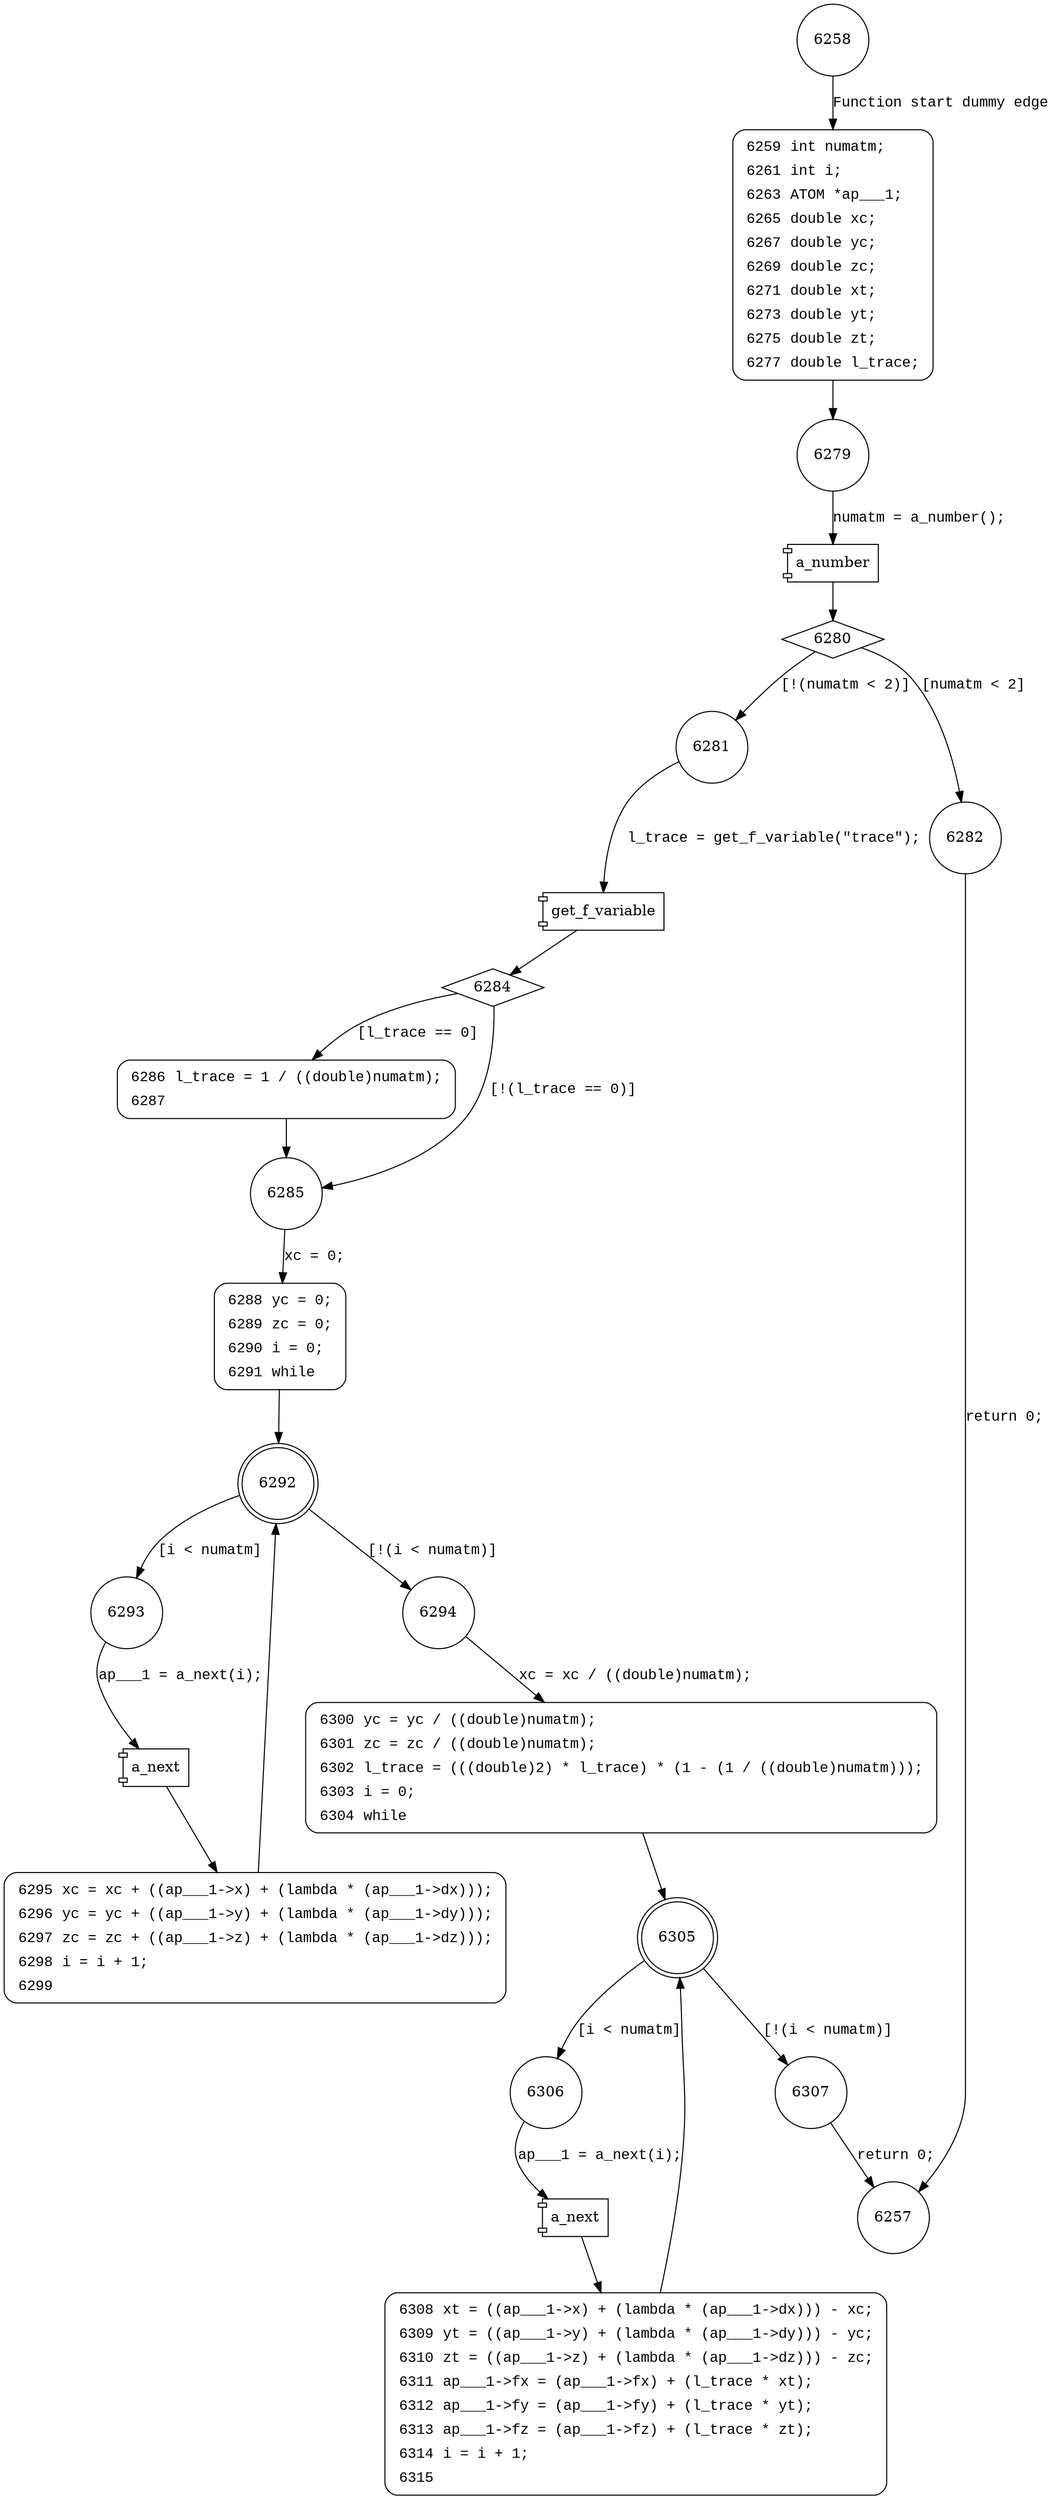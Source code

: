 digraph f_trace {
6258 [shape="circle"]
6259 [shape="circle"]
6279 [shape="circle"]
6280 [shape="diamond"]
6281 [shape="circle"]
6282 [shape="circle"]
6284 [shape="diamond"]
6285 [shape="circle"]
6286 [shape="circle"]
6288 [shape="circle"]
6292 [shape="doublecircle"]
6294 [shape="circle"]
6293 [shape="circle"]
6295 [shape="circle"]
6300 [shape="circle"]
6305 [shape="doublecircle"]
6307 [shape="circle"]
6306 [shape="circle"]
6308 [shape="circle"]
6257 [shape="circle"]
6259 [style="filled,bold" penwidth="1" fillcolor="white" fontname="Courier New" shape="Mrecord" label=<<table border="0" cellborder="0" cellpadding="3" bgcolor="white"><tr><td align="right">6259</td><td align="left">int numatm;</td></tr><tr><td align="right">6261</td><td align="left">int i;</td></tr><tr><td align="right">6263</td><td align="left">ATOM *ap___1;</td></tr><tr><td align="right">6265</td><td align="left">double xc;</td></tr><tr><td align="right">6267</td><td align="left">double yc;</td></tr><tr><td align="right">6269</td><td align="left">double zc;</td></tr><tr><td align="right">6271</td><td align="left">double xt;</td></tr><tr><td align="right">6273</td><td align="left">double yt;</td></tr><tr><td align="right">6275</td><td align="left">double zt;</td></tr><tr><td align="right">6277</td><td align="left">double l_trace;</td></tr></table>>]
6259 -> 6279[label=""]
6286 [style="filled,bold" penwidth="1" fillcolor="white" fontname="Courier New" shape="Mrecord" label=<<table border="0" cellborder="0" cellpadding="3" bgcolor="white"><tr><td align="right">6286</td><td align="left">l_trace = 1 / ((double)numatm);</td></tr><tr><td align="right">6287</td><td align="left"></td></tr></table>>]
6286 -> 6285[label=""]
6288 [style="filled,bold" penwidth="1" fillcolor="white" fontname="Courier New" shape="Mrecord" label=<<table border="0" cellborder="0" cellpadding="3" bgcolor="white"><tr><td align="right">6288</td><td align="left">yc = 0;</td></tr><tr><td align="right">6289</td><td align="left">zc = 0;</td></tr><tr><td align="right">6290</td><td align="left">i = 0;</td></tr><tr><td align="right">6291</td><td align="left">while</td></tr></table>>]
6288 -> 6292[label=""]
6295 [style="filled,bold" penwidth="1" fillcolor="white" fontname="Courier New" shape="Mrecord" label=<<table border="0" cellborder="0" cellpadding="3" bgcolor="white"><tr><td align="right">6295</td><td align="left">xc = xc + ((ap___1-&gt;x) + (lambda * (ap___1-&gt;dx)));</td></tr><tr><td align="right">6296</td><td align="left">yc = yc + ((ap___1-&gt;y) + (lambda * (ap___1-&gt;dy)));</td></tr><tr><td align="right">6297</td><td align="left">zc = zc + ((ap___1-&gt;z) + (lambda * (ap___1-&gt;dz)));</td></tr><tr><td align="right">6298</td><td align="left">i = i + 1;</td></tr><tr><td align="right">6299</td><td align="left"></td></tr></table>>]
6295 -> 6292[label=""]
6300 [style="filled,bold" penwidth="1" fillcolor="white" fontname="Courier New" shape="Mrecord" label=<<table border="0" cellborder="0" cellpadding="3" bgcolor="white"><tr><td align="right">6300</td><td align="left">yc = yc / ((double)numatm);</td></tr><tr><td align="right">6301</td><td align="left">zc = zc / ((double)numatm);</td></tr><tr><td align="right">6302</td><td align="left">l_trace = (((double)2) * l_trace) * (1 - (1 / ((double)numatm)));</td></tr><tr><td align="right">6303</td><td align="left">i = 0;</td></tr><tr><td align="right">6304</td><td align="left">while</td></tr></table>>]
6300 -> 6305[label=""]
6308 [style="filled,bold" penwidth="1" fillcolor="white" fontname="Courier New" shape="Mrecord" label=<<table border="0" cellborder="0" cellpadding="3" bgcolor="white"><tr><td align="right">6308</td><td align="left">xt = ((ap___1-&gt;x) + (lambda * (ap___1-&gt;dx))) - xc;</td></tr><tr><td align="right">6309</td><td align="left">yt = ((ap___1-&gt;y) + (lambda * (ap___1-&gt;dy))) - yc;</td></tr><tr><td align="right">6310</td><td align="left">zt = ((ap___1-&gt;z) + (lambda * (ap___1-&gt;dz))) - zc;</td></tr><tr><td align="right">6311</td><td align="left">ap___1-&gt;fx = (ap___1-&gt;fx) + (l_trace * xt);</td></tr><tr><td align="right">6312</td><td align="left">ap___1-&gt;fy = (ap___1-&gt;fy) + (l_trace * yt);</td></tr><tr><td align="right">6313</td><td align="left">ap___1-&gt;fz = (ap___1-&gt;fz) + (l_trace * zt);</td></tr><tr><td align="right">6314</td><td align="left">i = i + 1;</td></tr><tr><td align="right">6315</td><td align="left"></td></tr></table>>]
6308 -> 6305[label=""]
6258 -> 6259 [label="Function start dummy edge" fontname="Courier New"]
100147 [shape="component" label="a_number"]
6279 -> 100147 [label="numatm = a_number();" fontname="Courier New"]
100147 -> 6280 [label="" fontname="Courier New"]
6280 -> 6281 [label="[!(numatm < 2)]" fontname="Courier New"]
6280 -> 6282 [label="[numatm < 2]" fontname="Courier New"]
100148 [shape="component" label="get_f_variable"]
6281 -> 100148 [label="l_trace = get_f_variable(\"trace\");" fontname="Courier New"]
100148 -> 6284 [label="" fontname="Courier New"]
6284 -> 6285 [label="[!(l_trace == 0)]" fontname="Courier New"]
6284 -> 6286 [label="[l_trace == 0]" fontname="Courier New"]
6285 -> 6288 [label="xc = 0;" fontname="Courier New"]
6292 -> 6294 [label="[!(i < numatm)]" fontname="Courier New"]
6292 -> 6293 [label="[i < numatm]" fontname="Courier New"]
100149 [shape="component" label="a_next"]
6293 -> 100149 [label="ap___1 = a_next(i);" fontname="Courier New"]
100149 -> 6295 [label="" fontname="Courier New"]
6294 -> 6300 [label="xc = xc / ((double)numatm);" fontname="Courier New"]
6305 -> 6307 [label="[!(i < numatm)]" fontname="Courier New"]
6305 -> 6306 [label="[i < numatm]" fontname="Courier New"]
100150 [shape="component" label="a_next"]
6306 -> 100150 [label="ap___1 = a_next(i);" fontname="Courier New"]
100150 -> 6308 [label="" fontname="Courier New"]
6307 -> 6257 [label="return 0;" fontname="Courier New"]
6282 -> 6257 [label="return 0;" fontname="Courier New"]
}